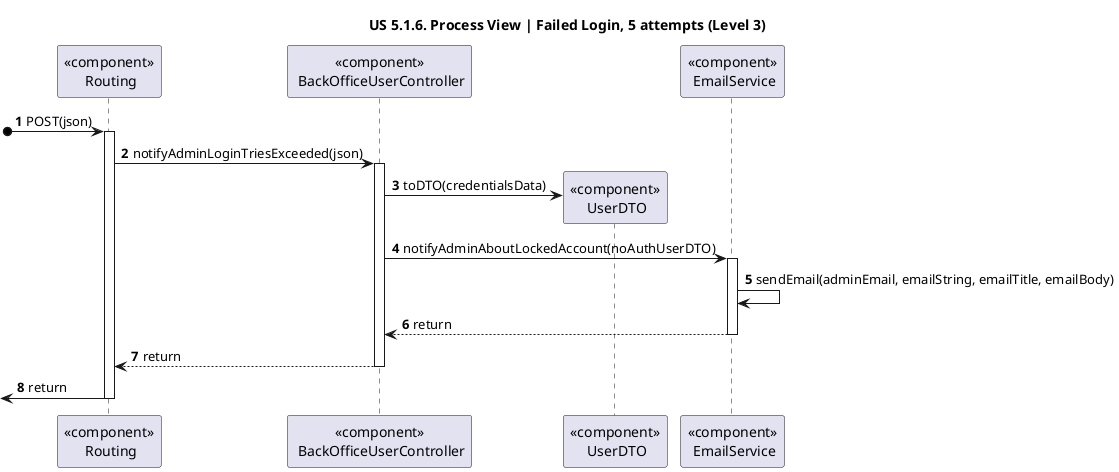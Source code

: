 @startuml
'https://plantuml.com/sequence-diagram

title "US 5.1.6. Process View | Failed Login, 5 attempts (Level 3)"

autonumber

participant "<<component>>\n Routing" as ROUTE
participant "<<component>>\n BackOfficeUserController" as CONTROL

participant "<<component>>\n UserDTO" as UserDTO

participant "<<component>>\n EmailService" as EMAILServ

[o-> ROUTE : POST(json)
activate ROUTE

ROUTE -> CONTROL : notifyAdminLoginTriesExceeded(json)
activate CONTROL

CONTROL -> UserDTO** : toDTO(credentialsData)

CONTROL -> EMAILServ : notifyAdminAboutLockedAccount(noAuthUserDTO)
activate EMAILServ

EMAILServ -> EMAILServ : sendEmail(adminEmail, emailString, emailTitle, emailBody)

EMAILServ --> CONTROL : return
deactivate EMAILServ

CONTROL --> ROUTE : return
deactivate CONTROL

<- ROUTE : return
deactivate ROUTE

@enduml